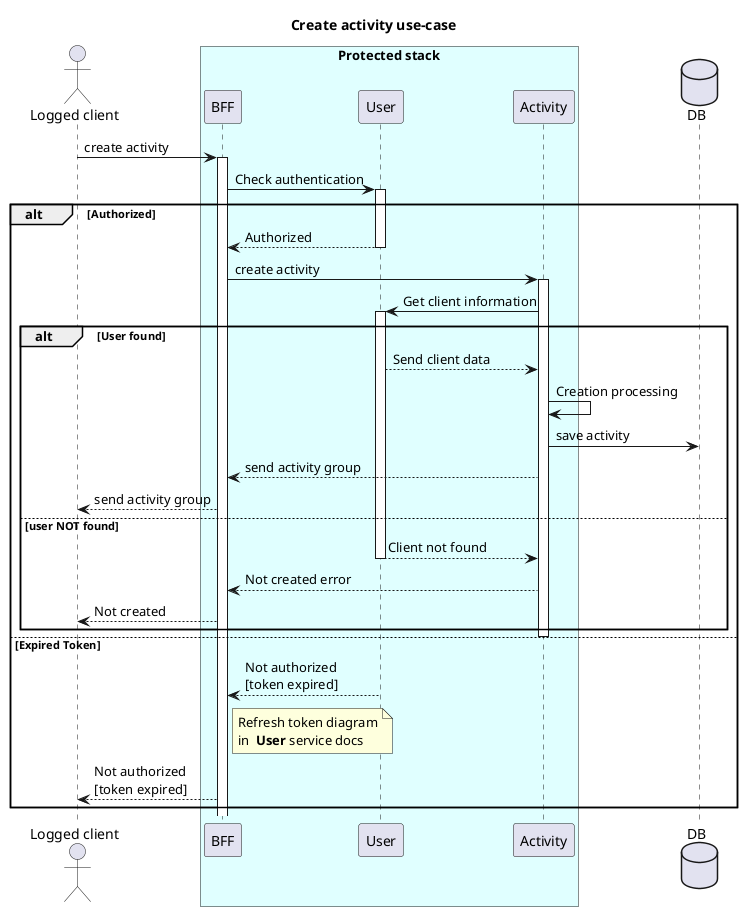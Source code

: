 @startuml
  title "Create activity use-case"

  actor "Logged client" as client
  box "Protected stack" #LightCyan
  participant BFF
  participant User
  participant Activity
  end box
  database DB


  client -> BFF: create activity
  activate BFF
  BFF -> User: Check authentication
  activate User

  alt Authorized
    BFF <-- User: Authorized
    deactivate User
    BFF -> Activity: create activity
    activate Activity
    Activity -> User: Get client information

    alt User found
      activate User
      Activity <-- User: Send client data
      Activity -> Activity: Creation processing
      Activity -> DB: save activity
      BFF <-- Activity: send activity group
      client <-- BFF: send activity group
    else user **NOT** found
      Activity <-- User: Client not found
      deactivate User
      BFF <-- Activity: Not created error
      client <-- BFF: Not created
    end
      deactivate Activity
  else Expired Token
    BFF <-- User: Not authorized \n[token expired]
    note right of BFF
      Refresh token diagram
      in  **User** service docs
    end note
    client <-- BFF: Not authorized \n[token expired]   
  end
@enduml